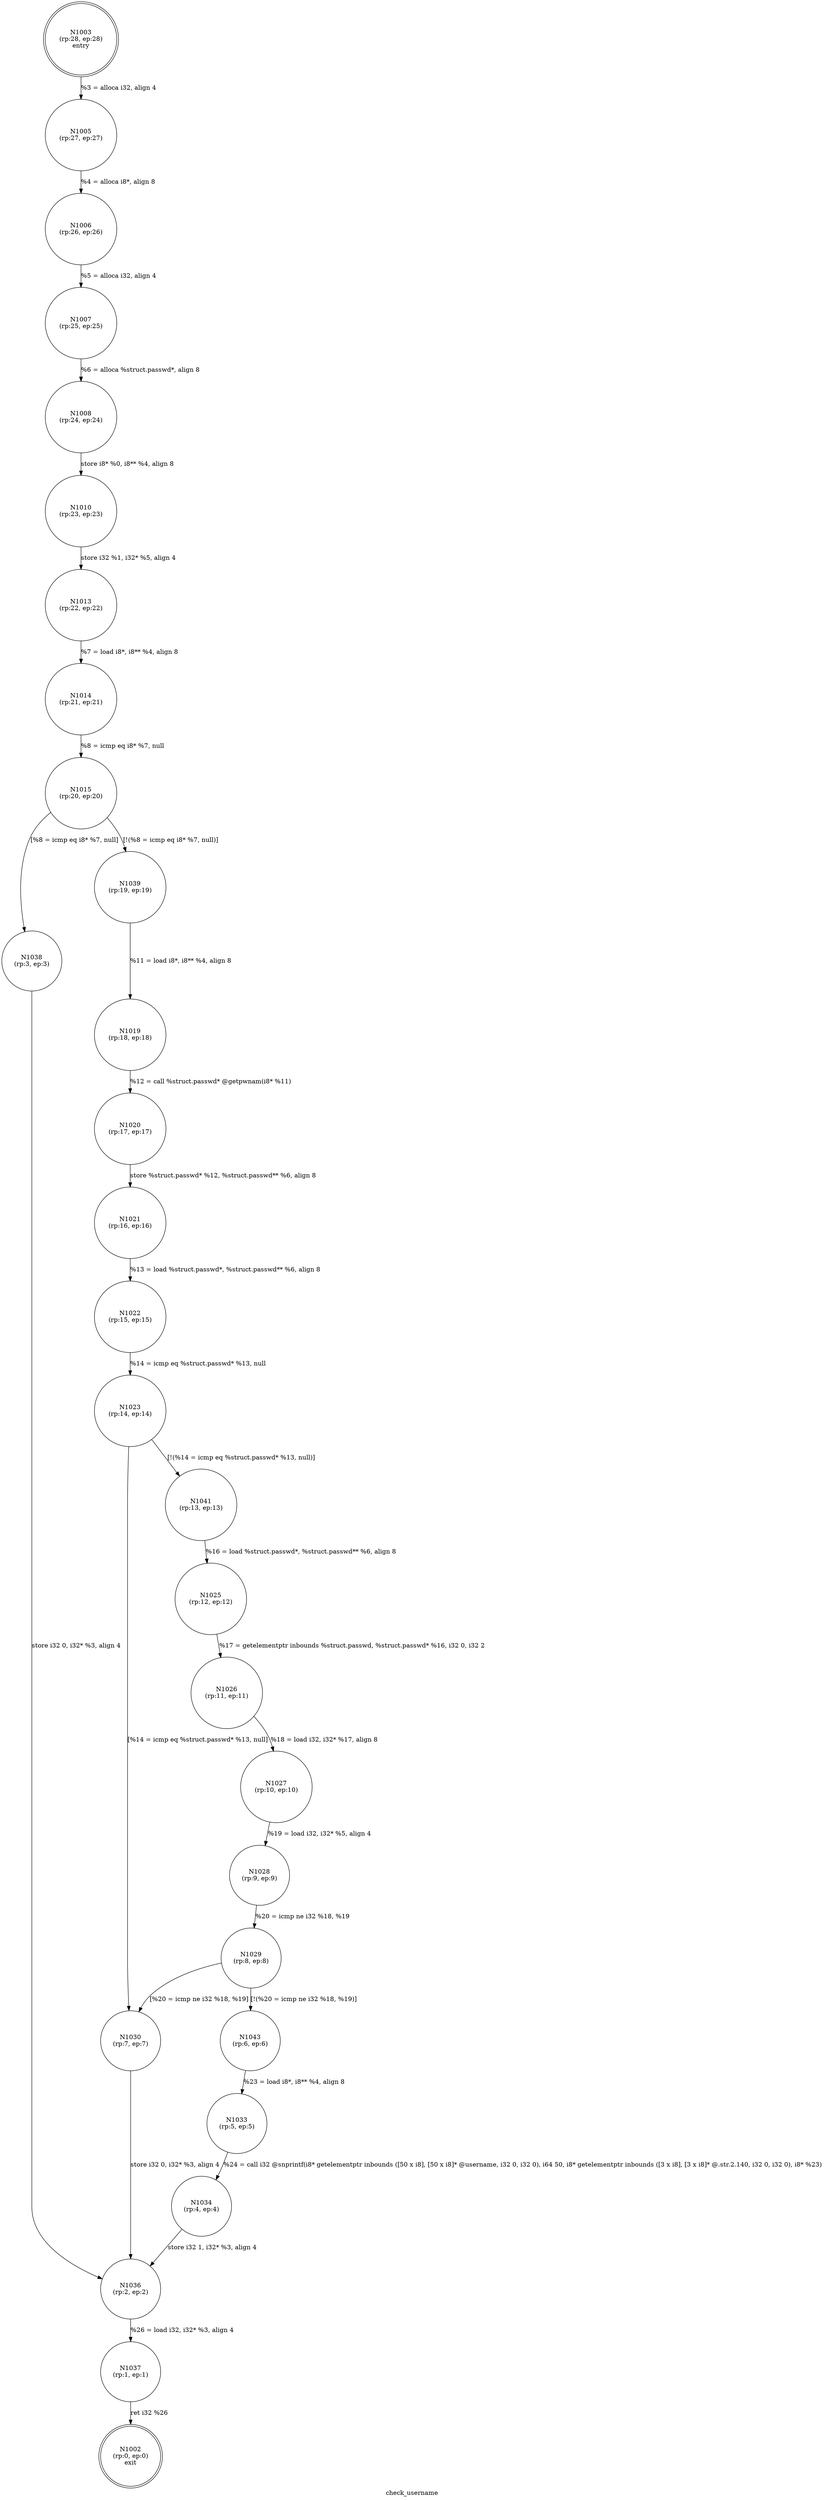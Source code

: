 digraph check_username {
label="check_username"
1002 [label="N1002\n(rp:0, ep:0)\nexit", shape="doublecircle"]
1003 [label="N1003\n(rp:28, ep:28)\nentry", shape="doublecircle"]
1003 -> 1005 [label="%3 = alloca i32, align 4"]
1005 [label="N1005\n(rp:27, ep:27)", shape="circle"]
1005 -> 1006 [label="%4 = alloca i8*, align 8"]
1006 [label="N1006\n(rp:26, ep:26)", shape="circle"]
1006 -> 1007 [label="%5 = alloca i32, align 4"]
1007 [label="N1007\n(rp:25, ep:25)", shape="circle"]
1007 -> 1008 [label="%6 = alloca %struct.passwd*, align 8"]
1008 [label="N1008\n(rp:24, ep:24)", shape="circle"]
1008 -> 1010 [label="store i8* %0, i8** %4, align 8"]
1010 [label="N1010\n(rp:23, ep:23)", shape="circle"]
1010 -> 1013 [label="store i32 %1, i32* %5, align 4"]
1013 [label="N1013\n(rp:22, ep:22)", shape="circle"]
1013 -> 1014 [label="%7 = load i8*, i8** %4, align 8"]
1014 [label="N1014\n(rp:21, ep:21)", shape="circle"]
1014 -> 1015 [label="%8 = icmp eq i8* %7, null"]
1015 [label="N1015\n(rp:20, ep:20)", shape="circle"]
1015 -> 1038 [label="[%8 = icmp eq i8* %7, null]"]
1015 -> 1039 [label="[!(%8 = icmp eq i8* %7, null)]"]
1019 [label="N1019\n(rp:18, ep:18)", shape="circle"]
1019 -> 1020 [label="%12 = call %struct.passwd* @getpwnam(i8* %11)"]
1020 [label="N1020\n(rp:17, ep:17)", shape="circle"]
1020 -> 1021 [label="store %struct.passwd* %12, %struct.passwd** %6, align 8"]
1021 [label="N1021\n(rp:16, ep:16)", shape="circle"]
1021 -> 1022 [label="%13 = load %struct.passwd*, %struct.passwd** %6, align 8"]
1022 [label="N1022\n(rp:15, ep:15)", shape="circle"]
1022 -> 1023 [label="%14 = icmp eq %struct.passwd* %13, null"]
1023 [label="N1023\n(rp:14, ep:14)", shape="circle"]
1023 -> 1041 [label="[!(%14 = icmp eq %struct.passwd* %13, null)]"]
1023 -> 1030 [label="[%14 = icmp eq %struct.passwd* %13, null]"]
1025 [label="N1025\n(rp:12, ep:12)", shape="circle"]
1025 -> 1026 [label="%17 = getelementptr inbounds %struct.passwd, %struct.passwd* %16, i32 0, i32 2"]
1026 [label="N1026\n(rp:11, ep:11)", shape="circle"]
1026 -> 1027 [label="%18 = load i32, i32* %17, align 8"]
1027 [label="N1027\n(rp:10, ep:10)", shape="circle"]
1027 -> 1028 [label="%19 = load i32, i32* %5, align 4"]
1028 [label="N1028\n(rp:9, ep:9)", shape="circle"]
1028 -> 1029 [label="%20 = icmp ne i32 %18, %19"]
1029 [label="N1029\n(rp:8, ep:8)", shape="circle"]
1029 -> 1043 [label="[!(%20 = icmp ne i32 %18, %19)]"]
1029 -> 1030 [label="[%20 = icmp ne i32 %18, %19]"]
1030 [label="N1030\n(rp:7, ep:7)", shape="circle"]
1030 -> 1036 [label="store i32 0, i32* %3, align 4"]
1033 [label="N1033\n(rp:5, ep:5)", shape="circle"]
1033 -> 1034 [label="%24 = call i32 @snprintf(i8* getelementptr inbounds ([50 x i8], [50 x i8]* @username, i32 0, i32 0), i64 50, i8* getelementptr inbounds ([3 x i8], [3 x i8]* @.str.2.140, i32 0, i32 0), i8* %23)"]
1034 [label="N1034\n(rp:4, ep:4)", shape="circle"]
1034 -> 1036 [label="store i32 1, i32* %3, align 4"]
1036 [label="N1036\n(rp:2, ep:2)", shape="circle"]
1036 -> 1037 [label="%26 = load i32, i32* %3, align 4"]
1037 [label="N1037\n(rp:1, ep:1)", shape="circle"]
1037 -> 1002 [label="ret i32 %26"]
1038 [label="N1038\n(rp:3, ep:3)", shape="circle"]
1038 -> 1036 [label="store i32 0, i32* %3, align 4"]
1039 [label="N1039\n(rp:19, ep:19)", shape="circle"]
1039 -> 1019 [label="%11 = load i8*, i8** %4, align 8"]
1041 [label="N1041\n(rp:13, ep:13)", shape="circle"]
1041 -> 1025 [label="%16 = load %struct.passwd*, %struct.passwd** %6, align 8"]
1043 [label="N1043\n(rp:6, ep:6)", shape="circle"]
1043 -> 1033 [label="%23 = load i8*, i8** %4, align 8"]
}
